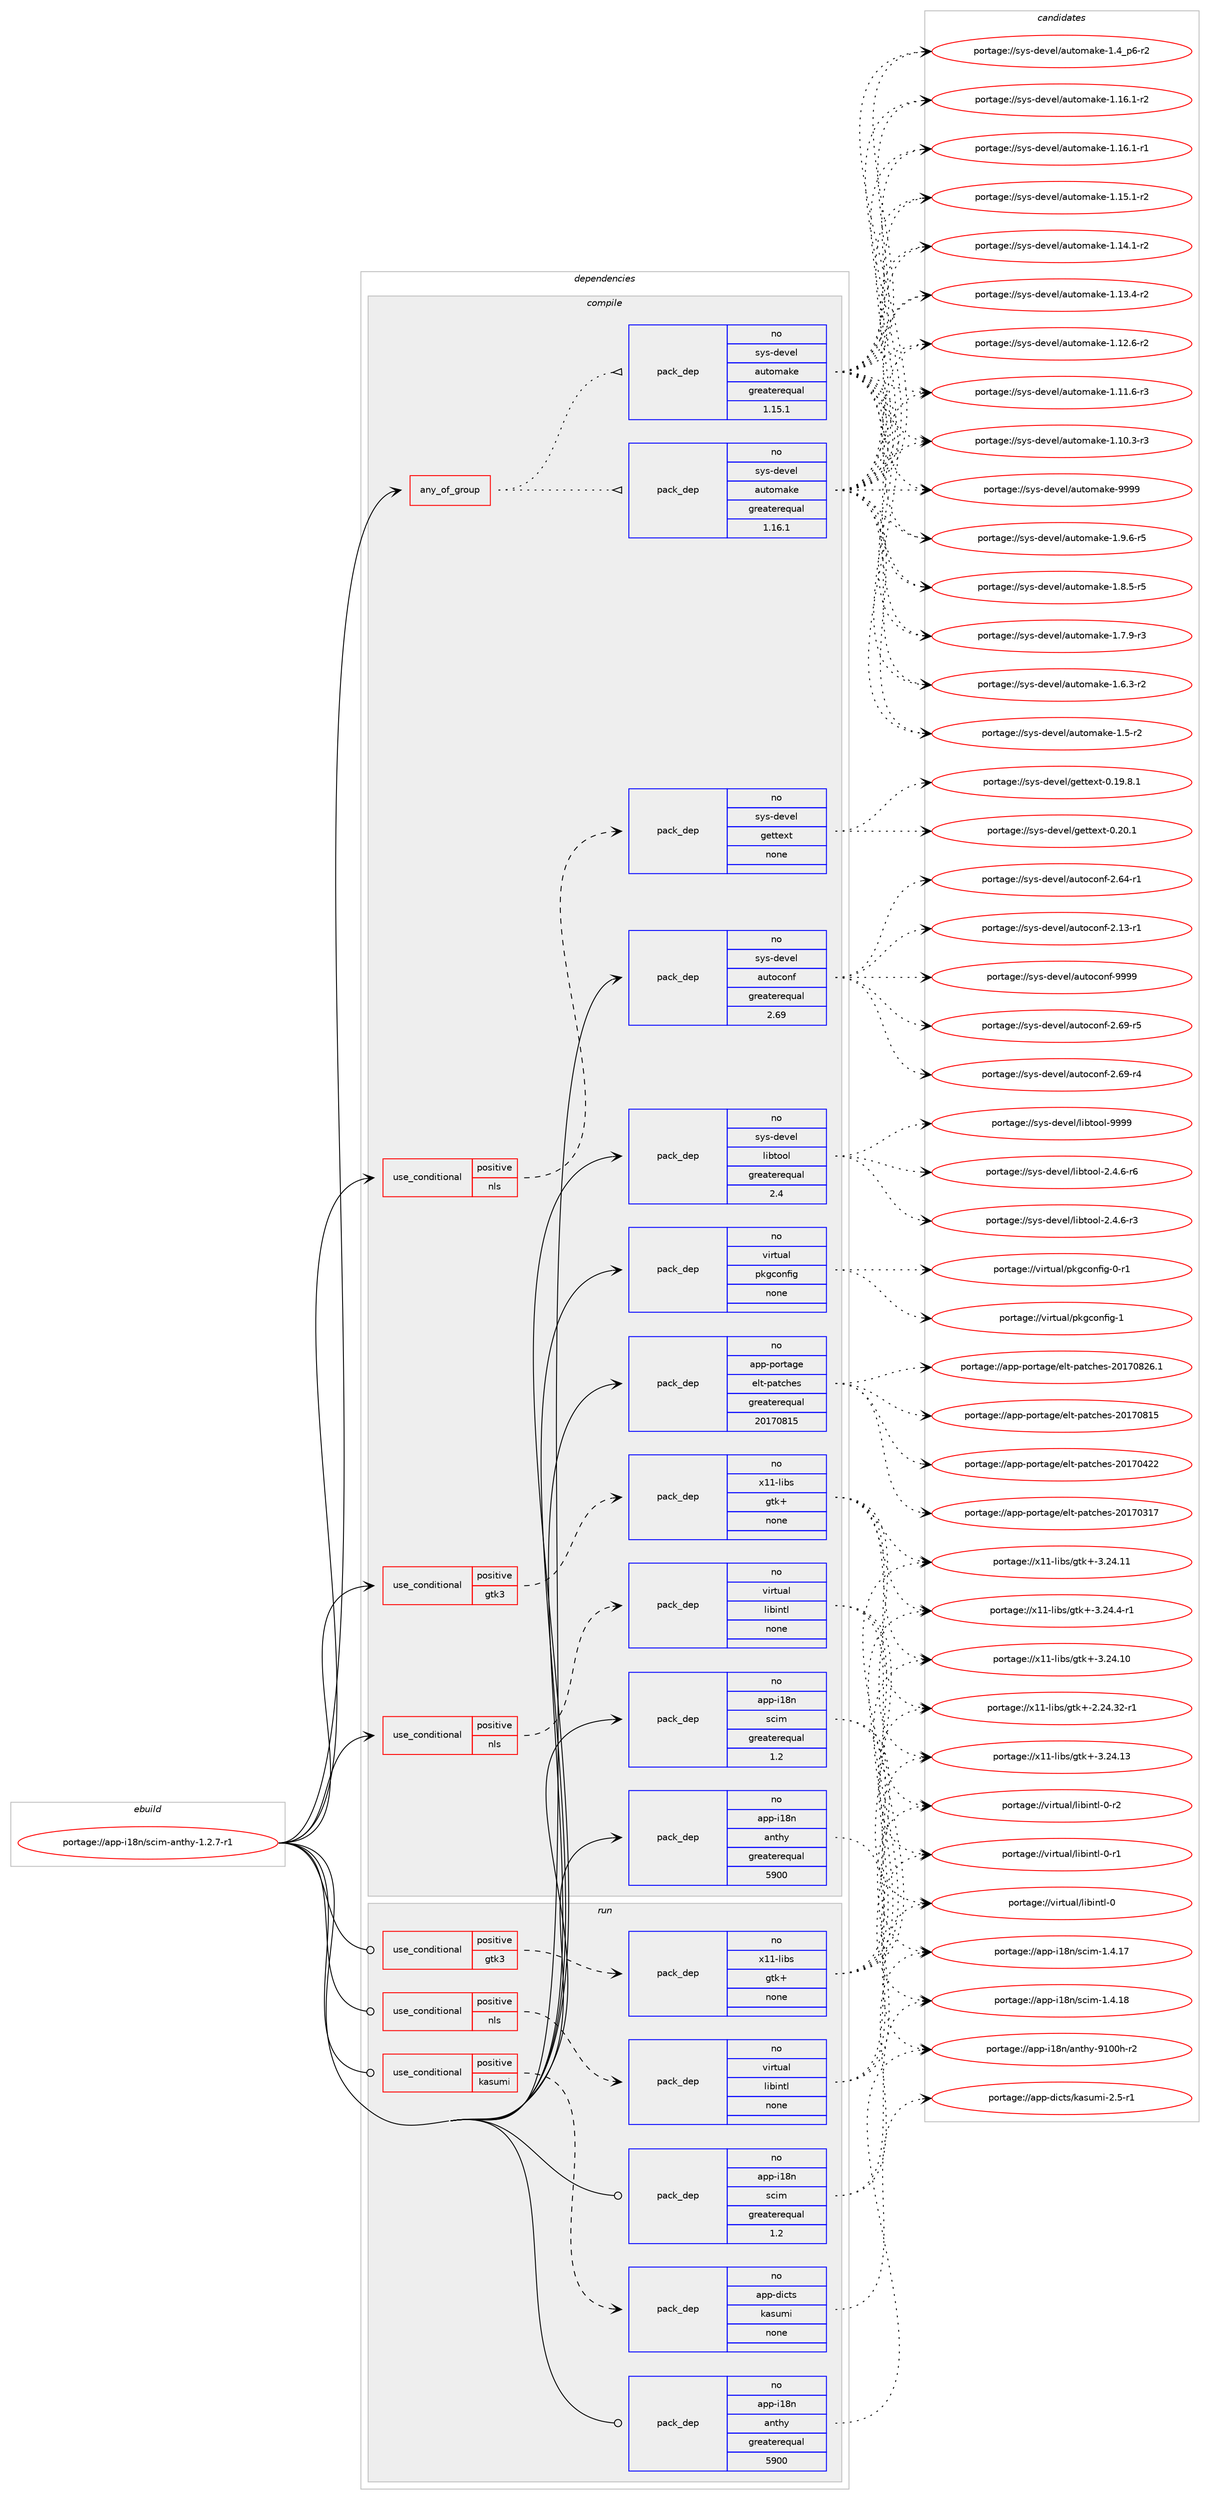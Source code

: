 digraph prolog {

# *************
# Graph options
# *************

newrank=true;
concentrate=true;
compound=true;
graph [rankdir=LR,fontname=Helvetica,fontsize=10,ranksep=1.5];#, ranksep=2.5, nodesep=0.2];
edge  [arrowhead=vee];
node  [fontname=Helvetica,fontsize=10];

# **********
# The ebuild
# **********

subgraph cluster_leftcol {
color=gray;
rank=same;
label=<<i>ebuild</i>>;
id [label="portage://app-i18n/scim-anthy-1.2.7-r1", color=red, width=4, href="../app-i18n/scim-anthy-1.2.7-r1.svg"];
}

# ****************
# The dependencies
# ****************

subgraph cluster_midcol {
color=gray;
label=<<i>dependencies</i>>;
subgraph cluster_compile {
fillcolor="#eeeeee";
style=filled;
label=<<i>compile</i>>;
subgraph any7993 {
dependency617161 [label=<<TABLE BORDER="0" CELLBORDER="1" CELLSPACING="0" CELLPADDING="4"><TR><TD CELLPADDING="10">any_of_group</TD></TR></TABLE>>, shape=none, color=red];subgraph pack464256 {
dependency617162 [label=<<TABLE BORDER="0" CELLBORDER="1" CELLSPACING="0" CELLPADDING="4" WIDTH="220"><TR><TD ROWSPAN="6" CELLPADDING="30">pack_dep</TD></TR><TR><TD WIDTH="110">no</TD></TR><TR><TD>sys-devel</TD></TR><TR><TD>automake</TD></TR><TR><TD>greaterequal</TD></TR><TR><TD>1.16.1</TD></TR></TABLE>>, shape=none, color=blue];
}
dependency617161:e -> dependency617162:w [weight=20,style="dotted",arrowhead="oinv"];
subgraph pack464257 {
dependency617163 [label=<<TABLE BORDER="0" CELLBORDER="1" CELLSPACING="0" CELLPADDING="4" WIDTH="220"><TR><TD ROWSPAN="6" CELLPADDING="30">pack_dep</TD></TR><TR><TD WIDTH="110">no</TD></TR><TR><TD>sys-devel</TD></TR><TR><TD>automake</TD></TR><TR><TD>greaterequal</TD></TR><TR><TD>1.15.1</TD></TR></TABLE>>, shape=none, color=blue];
}
dependency617161:e -> dependency617163:w [weight=20,style="dotted",arrowhead="oinv"];
}
id:e -> dependency617161:w [weight=20,style="solid",arrowhead="vee"];
subgraph cond144628 {
dependency617164 [label=<<TABLE BORDER="0" CELLBORDER="1" CELLSPACING="0" CELLPADDING="4"><TR><TD ROWSPAN="3" CELLPADDING="10">use_conditional</TD></TR><TR><TD>positive</TD></TR><TR><TD>gtk3</TD></TR></TABLE>>, shape=none, color=red];
subgraph pack464258 {
dependency617165 [label=<<TABLE BORDER="0" CELLBORDER="1" CELLSPACING="0" CELLPADDING="4" WIDTH="220"><TR><TD ROWSPAN="6" CELLPADDING="30">pack_dep</TD></TR><TR><TD WIDTH="110">no</TD></TR><TR><TD>x11-libs</TD></TR><TR><TD>gtk+</TD></TR><TR><TD>none</TD></TR><TR><TD></TD></TR></TABLE>>, shape=none, color=blue];
}
dependency617164:e -> dependency617165:w [weight=20,style="dashed",arrowhead="vee"];
}
id:e -> dependency617164:w [weight=20,style="solid",arrowhead="vee"];
subgraph cond144629 {
dependency617166 [label=<<TABLE BORDER="0" CELLBORDER="1" CELLSPACING="0" CELLPADDING="4"><TR><TD ROWSPAN="3" CELLPADDING="10">use_conditional</TD></TR><TR><TD>positive</TD></TR><TR><TD>nls</TD></TR></TABLE>>, shape=none, color=red];
subgraph pack464259 {
dependency617167 [label=<<TABLE BORDER="0" CELLBORDER="1" CELLSPACING="0" CELLPADDING="4" WIDTH="220"><TR><TD ROWSPAN="6" CELLPADDING="30">pack_dep</TD></TR><TR><TD WIDTH="110">no</TD></TR><TR><TD>sys-devel</TD></TR><TR><TD>gettext</TD></TR><TR><TD>none</TD></TR><TR><TD></TD></TR></TABLE>>, shape=none, color=blue];
}
dependency617166:e -> dependency617167:w [weight=20,style="dashed",arrowhead="vee"];
}
id:e -> dependency617166:w [weight=20,style="solid",arrowhead="vee"];
subgraph cond144630 {
dependency617168 [label=<<TABLE BORDER="0" CELLBORDER="1" CELLSPACING="0" CELLPADDING="4"><TR><TD ROWSPAN="3" CELLPADDING="10">use_conditional</TD></TR><TR><TD>positive</TD></TR><TR><TD>nls</TD></TR></TABLE>>, shape=none, color=red];
subgraph pack464260 {
dependency617169 [label=<<TABLE BORDER="0" CELLBORDER="1" CELLSPACING="0" CELLPADDING="4" WIDTH="220"><TR><TD ROWSPAN="6" CELLPADDING="30">pack_dep</TD></TR><TR><TD WIDTH="110">no</TD></TR><TR><TD>virtual</TD></TR><TR><TD>libintl</TD></TR><TR><TD>none</TD></TR><TR><TD></TD></TR></TABLE>>, shape=none, color=blue];
}
dependency617168:e -> dependency617169:w [weight=20,style="dashed",arrowhead="vee"];
}
id:e -> dependency617168:w [weight=20,style="solid",arrowhead="vee"];
subgraph pack464261 {
dependency617170 [label=<<TABLE BORDER="0" CELLBORDER="1" CELLSPACING="0" CELLPADDING="4" WIDTH="220"><TR><TD ROWSPAN="6" CELLPADDING="30">pack_dep</TD></TR><TR><TD WIDTH="110">no</TD></TR><TR><TD>app-i18n</TD></TR><TR><TD>anthy</TD></TR><TR><TD>greaterequal</TD></TR><TR><TD>5900</TD></TR></TABLE>>, shape=none, color=blue];
}
id:e -> dependency617170:w [weight=20,style="solid",arrowhead="vee"];
subgraph pack464262 {
dependency617171 [label=<<TABLE BORDER="0" CELLBORDER="1" CELLSPACING="0" CELLPADDING="4" WIDTH="220"><TR><TD ROWSPAN="6" CELLPADDING="30">pack_dep</TD></TR><TR><TD WIDTH="110">no</TD></TR><TR><TD>app-i18n</TD></TR><TR><TD>scim</TD></TR><TR><TD>greaterequal</TD></TR><TR><TD>1.2</TD></TR></TABLE>>, shape=none, color=blue];
}
id:e -> dependency617171:w [weight=20,style="solid",arrowhead="vee"];
subgraph pack464263 {
dependency617172 [label=<<TABLE BORDER="0" CELLBORDER="1" CELLSPACING="0" CELLPADDING="4" WIDTH="220"><TR><TD ROWSPAN="6" CELLPADDING="30">pack_dep</TD></TR><TR><TD WIDTH="110">no</TD></TR><TR><TD>app-portage</TD></TR><TR><TD>elt-patches</TD></TR><TR><TD>greaterequal</TD></TR><TR><TD>20170815</TD></TR></TABLE>>, shape=none, color=blue];
}
id:e -> dependency617172:w [weight=20,style="solid",arrowhead="vee"];
subgraph pack464264 {
dependency617173 [label=<<TABLE BORDER="0" CELLBORDER="1" CELLSPACING="0" CELLPADDING="4" WIDTH="220"><TR><TD ROWSPAN="6" CELLPADDING="30">pack_dep</TD></TR><TR><TD WIDTH="110">no</TD></TR><TR><TD>sys-devel</TD></TR><TR><TD>autoconf</TD></TR><TR><TD>greaterequal</TD></TR><TR><TD>2.69</TD></TR></TABLE>>, shape=none, color=blue];
}
id:e -> dependency617173:w [weight=20,style="solid",arrowhead="vee"];
subgraph pack464265 {
dependency617174 [label=<<TABLE BORDER="0" CELLBORDER="1" CELLSPACING="0" CELLPADDING="4" WIDTH="220"><TR><TD ROWSPAN="6" CELLPADDING="30">pack_dep</TD></TR><TR><TD WIDTH="110">no</TD></TR><TR><TD>sys-devel</TD></TR><TR><TD>libtool</TD></TR><TR><TD>greaterequal</TD></TR><TR><TD>2.4</TD></TR></TABLE>>, shape=none, color=blue];
}
id:e -> dependency617174:w [weight=20,style="solid",arrowhead="vee"];
subgraph pack464266 {
dependency617175 [label=<<TABLE BORDER="0" CELLBORDER="1" CELLSPACING="0" CELLPADDING="4" WIDTH="220"><TR><TD ROWSPAN="6" CELLPADDING="30">pack_dep</TD></TR><TR><TD WIDTH="110">no</TD></TR><TR><TD>virtual</TD></TR><TR><TD>pkgconfig</TD></TR><TR><TD>none</TD></TR><TR><TD></TD></TR></TABLE>>, shape=none, color=blue];
}
id:e -> dependency617175:w [weight=20,style="solid",arrowhead="vee"];
}
subgraph cluster_compileandrun {
fillcolor="#eeeeee";
style=filled;
label=<<i>compile and run</i>>;
}
subgraph cluster_run {
fillcolor="#eeeeee";
style=filled;
label=<<i>run</i>>;
subgraph cond144631 {
dependency617176 [label=<<TABLE BORDER="0" CELLBORDER="1" CELLSPACING="0" CELLPADDING="4"><TR><TD ROWSPAN="3" CELLPADDING="10">use_conditional</TD></TR><TR><TD>positive</TD></TR><TR><TD>gtk3</TD></TR></TABLE>>, shape=none, color=red];
subgraph pack464267 {
dependency617177 [label=<<TABLE BORDER="0" CELLBORDER="1" CELLSPACING="0" CELLPADDING="4" WIDTH="220"><TR><TD ROWSPAN="6" CELLPADDING="30">pack_dep</TD></TR><TR><TD WIDTH="110">no</TD></TR><TR><TD>x11-libs</TD></TR><TR><TD>gtk+</TD></TR><TR><TD>none</TD></TR><TR><TD></TD></TR></TABLE>>, shape=none, color=blue];
}
dependency617176:e -> dependency617177:w [weight=20,style="dashed",arrowhead="vee"];
}
id:e -> dependency617176:w [weight=20,style="solid",arrowhead="odot"];
subgraph cond144632 {
dependency617178 [label=<<TABLE BORDER="0" CELLBORDER="1" CELLSPACING="0" CELLPADDING="4"><TR><TD ROWSPAN="3" CELLPADDING="10">use_conditional</TD></TR><TR><TD>positive</TD></TR><TR><TD>kasumi</TD></TR></TABLE>>, shape=none, color=red];
subgraph pack464268 {
dependency617179 [label=<<TABLE BORDER="0" CELLBORDER="1" CELLSPACING="0" CELLPADDING="4" WIDTH="220"><TR><TD ROWSPAN="6" CELLPADDING="30">pack_dep</TD></TR><TR><TD WIDTH="110">no</TD></TR><TR><TD>app-dicts</TD></TR><TR><TD>kasumi</TD></TR><TR><TD>none</TD></TR><TR><TD></TD></TR></TABLE>>, shape=none, color=blue];
}
dependency617178:e -> dependency617179:w [weight=20,style="dashed",arrowhead="vee"];
}
id:e -> dependency617178:w [weight=20,style="solid",arrowhead="odot"];
subgraph cond144633 {
dependency617180 [label=<<TABLE BORDER="0" CELLBORDER="1" CELLSPACING="0" CELLPADDING="4"><TR><TD ROWSPAN="3" CELLPADDING="10">use_conditional</TD></TR><TR><TD>positive</TD></TR><TR><TD>nls</TD></TR></TABLE>>, shape=none, color=red];
subgraph pack464269 {
dependency617181 [label=<<TABLE BORDER="0" CELLBORDER="1" CELLSPACING="0" CELLPADDING="4" WIDTH="220"><TR><TD ROWSPAN="6" CELLPADDING="30">pack_dep</TD></TR><TR><TD WIDTH="110">no</TD></TR><TR><TD>virtual</TD></TR><TR><TD>libintl</TD></TR><TR><TD>none</TD></TR><TR><TD></TD></TR></TABLE>>, shape=none, color=blue];
}
dependency617180:e -> dependency617181:w [weight=20,style="dashed",arrowhead="vee"];
}
id:e -> dependency617180:w [weight=20,style="solid",arrowhead="odot"];
subgraph pack464270 {
dependency617182 [label=<<TABLE BORDER="0" CELLBORDER="1" CELLSPACING="0" CELLPADDING="4" WIDTH="220"><TR><TD ROWSPAN="6" CELLPADDING="30">pack_dep</TD></TR><TR><TD WIDTH="110">no</TD></TR><TR><TD>app-i18n</TD></TR><TR><TD>anthy</TD></TR><TR><TD>greaterequal</TD></TR><TR><TD>5900</TD></TR></TABLE>>, shape=none, color=blue];
}
id:e -> dependency617182:w [weight=20,style="solid",arrowhead="odot"];
subgraph pack464271 {
dependency617183 [label=<<TABLE BORDER="0" CELLBORDER="1" CELLSPACING="0" CELLPADDING="4" WIDTH="220"><TR><TD ROWSPAN="6" CELLPADDING="30">pack_dep</TD></TR><TR><TD WIDTH="110">no</TD></TR><TR><TD>app-i18n</TD></TR><TR><TD>scim</TD></TR><TR><TD>greaterequal</TD></TR><TR><TD>1.2</TD></TR></TABLE>>, shape=none, color=blue];
}
id:e -> dependency617183:w [weight=20,style="solid",arrowhead="odot"];
}
}

# **************
# The candidates
# **************

subgraph cluster_choices {
rank=same;
color=gray;
label=<<i>candidates</i>>;

subgraph choice464256 {
color=black;
nodesep=1;
choice115121115451001011181011084797117116111109971071014557575757 [label="portage://sys-devel/automake-9999", color=red, width=4,href="../sys-devel/automake-9999.svg"];
choice115121115451001011181011084797117116111109971071014549465746544511453 [label="portage://sys-devel/automake-1.9.6-r5", color=red, width=4,href="../sys-devel/automake-1.9.6-r5.svg"];
choice115121115451001011181011084797117116111109971071014549465646534511453 [label="portage://sys-devel/automake-1.8.5-r5", color=red, width=4,href="../sys-devel/automake-1.8.5-r5.svg"];
choice115121115451001011181011084797117116111109971071014549465546574511451 [label="portage://sys-devel/automake-1.7.9-r3", color=red, width=4,href="../sys-devel/automake-1.7.9-r3.svg"];
choice115121115451001011181011084797117116111109971071014549465446514511450 [label="portage://sys-devel/automake-1.6.3-r2", color=red, width=4,href="../sys-devel/automake-1.6.3-r2.svg"];
choice11512111545100101118101108479711711611110997107101454946534511450 [label="portage://sys-devel/automake-1.5-r2", color=red, width=4,href="../sys-devel/automake-1.5-r2.svg"];
choice115121115451001011181011084797117116111109971071014549465295112544511450 [label="portage://sys-devel/automake-1.4_p6-r2", color=red, width=4,href="../sys-devel/automake-1.4_p6-r2.svg"];
choice11512111545100101118101108479711711611110997107101454946495446494511450 [label="portage://sys-devel/automake-1.16.1-r2", color=red, width=4,href="../sys-devel/automake-1.16.1-r2.svg"];
choice11512111545100101118101108479711711611110997107101454946495446494511449 [label="portage://sys-devel/automake-1.16.1-r1", color=red, width=4,href="../sys-devel/automake-1.16.1-r1.svg"];
choice11512111545100101118101108479711711611110997107101454946495346494511450 [label="portage://sys-devel/automake-1.15.1-r2", color=red, width=4,href="../sys-devel/automake-1.15.1-r2.svg"];
choice11512111545100101118101108479711711611110997107101454946495246494511450 [label="portage://sys-devel/automake-1.14.1-r2", color=red, width=4,href="../sys-devel/automake-1.14.1-r2.svg"];
choice11512111545100101118101108479711711611110997107101454946495146524511450 [label="portage://sys-devel/automake-1.13.4-r2", color=red, width=4,href="../sys-devel/automake-1.13.4-r2.svg"];
choice11512111545100101118101108479711711611110997107101454946495046544511450 [label="portage://sys-devel/automake-1.12.6-r2", color=red, width=4,href="../sys-devel/automake-1.12.6-r2.svg"];
choice11512111545100101118101108479711711611110997107101454946494946544511451 [label="portage://sys-devel/automake-1.11.6-r3", color=red, width=4,href="../sys-devel/automake-1.11.6-r3.svg"];
choice11512111545100101118101108479711711611110997107101454946494846514511451 [label="portage://sys-devel/automake-1.10.3-r3", color=red, width=4,href="../sys-devel/automake-1.10.3-r3.svg"];
dependency617162:e -> choice115121115451001011181011084797117116111109971071014557575757:w [style=dotted,weight="100"];
dependency617162:e -> choice115121115451001011181011084797117116111109971071014549465746544511453:w [style=dotted,weight="100"];
dependency617162:e -> choice115121115451001011181011084797117116111109971071014549465646534511453:w [style=dotted,weight="100"];
dependency617162:e -> choice115121115451001011181011084797117116111109971071014549465546574511451:w [style=dotted,weight="100"];
dependency617162:e -> choice115121115451001011181011084797117116111109971071014549465446514511450:w [style=dotted,weight="100"];
dependency617162:e -> choice11512111545100101118101108479711711611110997107101454946534511450:w [style=dotted,weight="100"];
dependency617162:e -> choice115121115451001011181011084797117116111109971071014549465295112544511450:w [style=dotted,weight="100"];
dependency617162:e -> choice11512111545100101118101108479711711611110997107101454946495446494511450:w [style=dotted,weight="100"];
dependency617162:e -> choice11512111545100101118101108479711711611110997107101454946495446494511449:w [style=dotted,weight="100"];
dependency617162:e -> choice11512111545100101118101108479711711611110997107101454946495346494511450:w [style=dotted,weight="100"];
dependency617162:e -> choice11512111545100101118101108479711711611110997107101454946495246494511450:w [style=dotted,weight="100"];
dependency617162:e -> choice11512111545100101118101108479711711611110997107101454946495146524511450:w [style=dotted,weight="100"];
dependency617162:e -> choice11512111545100101118101108479711711611110997107101454946495046544511450:w [style=dotted,weight="100"];
dependency617162:e -> choice11512111545100101118101108479711711611110997107101454946494946544511451:w [style=dotted,weight="100"];
dependency617162:e -> choice11512111545100101118101108479711711611110997107101454946494846514511451:w [style=dotted,weight="100"];
}
subgraph choice464257 {
color=black;
nodesep=1;
choice115121115451001011181011084797117116111109971071014557575757 [label="portage://sys-devel/automake-9999", color=red, width=4,href="../sys-devel/automake-9999.svg"];
choice115121115451001011181011084797117116111109971071014549465746544511453 [label="portage://sys-devel/automake-1.9.6-r5", color=red, width=4,href="../sys-devel/automake-1.9.6-r5.svg"];
choice115121115451001011181011084797117116111109971071014549465646534511453 [label="portage://sys-devel/automake-1.8.5-r5", color=red, width=4,href="../sys-devel/automake-1.8.5-r5.svg"];
choice115121115451001011181011084797117116111109971071014549465546574511451 [label="portage://sys-devel/automake-1.7.9-r3", color=red, width=4,href="../sys-devel/automake-1.7.9-r3.svg"];
choice115121115451001011181011084797117116111109971071014549465446514511450 [label="portage://sys-devel/automake-1.6.3-r2", color=red, width=4,href="../sys-devel/automake-1.6.3-r2.svg"];
choice11512111545100101118101108479711711611110997107101454946534511450 [label="portage://sys-devel/automake-1.5-r2", color=red, width=4,href="../sys-devel/automake-1.5-r2.svg"];
choice115121115451001011181011084797117116111109971071014549465295112544511450 [label="portage://sys-devel/automake-1.4_p6-r2", color=red, width=4,href="../sys-devel/automake-1.4_p6-r2.svg"];
choice11512111545100101118101108479711711611110997107101454946495446494511450 [label="portage://sys-devel/automake-1.16.1-r2", color=red, width=4,href="../sys-devel/automake-1.16.1-r2.svg"];
choice11512111545100101118101108479711711611110997107101454946495446494511449 [label="portage://sys-devel/automake-1.16.1-r1", color=red, width=4,href="../sys-devel/automake-1.16.1-r1.svg"];
choice11512111545100101118101108479711711611110997107101454946495346494511450 [label="portage://sys-devel/automake-1.15.1-r2", color=red, width=4,href="../sys-devel/automake-1.15.1-r2.svg"];
choice11512111545100101118101108479711711611110997107101454946495246494511450 [label="portage://sys-devel/automake-1.14.1-r2", color=red, width=4,href="../sys-devel/automake-1.14.1-r2.svg"];
choice11512111545100101118101108479711711611110997107101454946495146524511450 [label="portage://sys-devel/automake-1.13.4-r2", color=red, width=4,href="../sys-devel/automake-1.13.4-r2.svg"];
choice11512111545100101118101108479711711611110997107101454946495046544511450 [label="portage://sys-devel/automake-1.12.6-r2", color=red, width=4,href="../sys-devel/automake-1.12.6-r2.svg"];
choice11512111545100101118101108479711711611110997107101454946494946544511451 [label="portage://sys-devel/automake-1.11.6-r3", color=red, width=4,href="../sys-devel/automake-1.11.6-r3.svg"];
choice11512111545100101118101108479711711611110997107101454946494846514511451 [label="portage://sys-devel/automake-1.10.3-r3", color=red, width=4,href="../sys-devel/automake-1.10.3-r3.svg"];
dependency617163:e -> choice115121115451001011181011084797117116111109971071014557575757:w [style=dotted,weight="100"];
dependency617163:e -> choice115121115451001011181011084797117116111109971071014549465746544511453:w [style=dotted,weight="100"];
dependency617163:e -> choice115121115451001011181011084797117116111109971071014549465646534511453:w [style=dotted,weight="100"];
dependency617163:e -> choice115121115451001011181011084797117116111109971071014549465546574511451:w [style=dotted,weight="100"];
dependency617163:e -> choice115121115451001011181011084797117116111109971071014549465446514511450:w [style=dotted,weight="100"];
dependency617163:e -> choice11512111545100101118101108479711711611110997107101454946534511450:w [style=dotted,weight="100"];
dependency617163:e -> choice115121115451001011181011084797117116111109971071014549465295112544511450:w [style=dotted,weight="100"];
dependency617163:e -> choice11512111545100101118101108479711711611110997107101454946495446494511450:w [style=dotted,weight="100"];
dependency617163:e -> choice11512111545100101118101108479711711611110997107101454946495446494511449:w [style=dotted,weight="100"];
dependency617163:e -> choice11512111545100101118101108479711711611110997107101454946495346494511450:w [style=dotted,weight="100"];
dependency617163:e -> choice11512111545100101118101108479711711611110997107101454946495246494511450:w [style=dotted,weight="100"];
dependency617163:e -> choice11512111545100101118101108479711711611110997107101454946495146524511450:w [style=dotted,weight="100"];
dependency617163:e -> choice11512111545100101118101108479711711611110997107101454946495046544511450:w [style=dotted,weight="100"];
dependency617163:e -> choice11512111545100101118101108479711711611110997107101454946494946544511451:w [style=dotted,weight="100"];
dependency617163:e -> choice11512111545100101118101108479711711611110997107101454946494846514511451:w [style=dotted,weight="100"];
}
subgraph choice464258 {
color=black;
nodesep=1;
choice120494945108105981154710311610743455146505246524511449 [label="portage://x11-libs/gtk+-3.24.4-r1", color=red, width=4,href="../x11-libs/gtk+-3.24.4-r1.svg"];
choice1204949451081059811547103116107434551465052464951 [label="portage://x11-libs/gtk+-3.24.13", color=red, width=4,href="../x11-libs/gtk+-3.24.13.svg"];
choice1204949451081059811547103116107434551465052464949 [label="portage://x11-libs/gtk+-3.24.11", color=red, width=4,href="../x11-libs/gtk+-3.24.11.svg"];
choice1204949451081059811547103116107434551465052464948 [label="portage://x11-libs/gtk+-3.24.10", color=red, width=4,href="../x11-libs/gtk+-3.24.10.svg"];
choice12049494510810598115471031161074345504650524651504511449 [label="portage://x11-libs/gtk+-2.24.32-r1", color=red, width=4,href="../x11-libs/gtk+-2.24.32-r1.svg"];
dependency617165:e -> choice120494945108105981154710311610743455146505246524511449:w [style=dotted,weight="100"];
dependency617165:e -> choice1204949451081059811547103116107434551465052464951:w [style=dotted,weight="100"];
dependency617165:e -> choice1204949451081059811547103116107434551465052464949:w [style=dotted,weight="100"];
dependency617165:e -> choice1204949451081059811547103116107434551465052464948:w [style=dotted,weight="100"];
dependency617165:e -> choice12049494510810598115471031161074345504650524651504511449:w [style=dotted,weight="100"];
}
subgraph choice464259 {
color=black;
nodesep=1;
choice115121115451001011181011084710310111611610112011645484650484649 [label="portage://sys-devel/gettext-0.20.1", color=red, width=4,href="../sys-devel/gettext-0.20.1.svg"];
choice1151211154510010111810110847103101116116101120116454846495746564649 [label="portage://sys-devel/gettext-0.19.8.1", color=red, width=4,href="../sys-devel/gettext-0.19.8.1.svg"];
dependency617167:e -> choice115121115451001011181011084710310111611610112011645484650484649:w [style=dotted,weight="100"];
dependency617167:e -> choice1151211154510010111810110847103101116116101120116454846495746564649:w [style=dotted,weight="100"];
}
subgraph choice464260 {
color=black;
nodesep=1;
choice11810511411611797108471081059810511011610845484511450 [label="portage://virtual/libintl-0-r2", color=red, width=4,href="../virtual/libintl-0-r2.svg"];
choice11810511411611797108471081059810511011610845484511449 [label="portage://virtual/libintl-0-r1", color=red, width=4,href="../virtual/libintl-0-r1.svg"];
choice1181051141161179710847108105981051101161084548 [label="portage://virtual/libintl-0", color=red, width=4,href="../virtual/libintl-0.svg"];
dependency617169:e -> choice11810511411611797108471081059810511011610845484511450:w [style=dotted,weight="100"];
dependency617169:e -> choice11810511411611797108471081059810511011610845484511449:w [style=dotted,weight="100"];
dependency617169:e -> choice1181051141161179710847108105981051101161084548:w [style=dotted,weight="100"];
}
subgraph choice464261 {
color=black;
nodesep=1;
choice97112112451054956110479711011610412145574948481044511450 [label="portage://app-i18n/anthy-9100h-r2", color=red, width=4,href="../app-i18n/anthy-9100h-r2.svg"];
dependency617170:e -> choice97112112451054956110479711011610412145574948481044511450:w [style=dotted,weight="100"];
}
subgraph choice464262 {
color=black;
nodesep=1;
choice97112112451054956110471159910510945494652464956 [label="portage://app-i18n/scim-1.4.18", color=red, width=4,href="../app-i18n/scim-1.4.18.svg"];
choice97112112451054956110471159910510945494652464955 [label="portage://app-i18n/scim-1.4.17", color=red, width=4,href="../app-i18n/scim-1.4.17.svg"];
dependency617171:e -> choice97112112451054956110471159910510945494652464956:w [style=dotted,weight="100"];
dependency617171:e -> choice97112112451054956110471159910510945494652464955:w [style=dotted,weight="100"];
}
subgraph choice464263 {
color=black;
nodesep=1;
choice971121124511211111411697103101471011081164511297116991041011154550484955485650544649 [label="portage://app-portage/elt-patches-20170826.1", color=red, width=4,href="../app-portage/elt-patches-20170826.1.svg"];
choice97112112451121111141169710310147101108116451129711699104101115455048495548564953 [label="portage://app-portage/elt-patches-20170815", color=red, width=4,href="../app-portage/elt-patches-20170815.svg"];
choice97112112451121111141169710310147101108116451129711699104101115455048495548525050 [label="portage://app-portage/elt-patches-20170422", color=red, width=4,href="../app-portage/elt-patches-20170422.svg"];
choice97112112451121111141169710310147101108116451129711699104101115455048495548514955 [label="portage://app-portage/elt-patches-20170317", color=red, width=4,href="../app-portage/elt-patches-20170317.svg"];
dependency617172:e -> choice971121124511211111411697103101471011081164511297116991041011154550484955485650544649:w [style=dotted,weight="100"];
dependency617172:e -> choice97112112451121111141169710310147101108116451129711699104101115455048495548564953:w [style=dotted,weight="100"];
dependency617172:e -> choice97112112451121111141169710310147101108116451129711699104101115455048495548525050:w [style=dotted,weight="100"];
dependency617172:e -> choice97112112451121111141169710310147101108116451129711699104101115455048495548514955:w [style=dotted,weight="100"];
}
subgraph choice464264 {
color=black;
nodesep=1;
choice115121115451001011181011084797117116111991111101024557575757 [label="portage://sys-devel/autoconf-9999", color=red, width=4,href="../sys-devel/autoconf-9999.svg"];
choice1151211154510010111810110847971171161119911111010245504654574511453 [label="portage://sys-devel/autoconf-2.69-r5", color=red, width=4,href="../sys-devel/autoconf-2.69-r5.svg"];
choice1151211154510010111810110847971171161119911111010245504654574511452 [label="portage://sys-devel/autoconf-2.69-r4", color=red, width=4,href="../sys-devel/autoconf-2.69-r4.svg"];
choice1151211154510010111810110847971171161119911111010245504654524511449 [label="portage://sys-devel/autoconf-2.64-r1", color=red, width=4,href="../sys-devel/autoconf-2.64-r1.svg"];
choice1151211154510010111810110847971171161119911111010245504649514511449 [label="portage://sys-devel/autoconf-2.13-r1", color=red, width=4,href="../sys-devel/autoconf-2.13-r1.svg"];
dependency617173:e -> choice115121115451001011181011084797117116111991111101024557575757:w [style=dotted,weight="100"];
dependency617173:e -> choice1151211154510010111810110847971171161119911111010245504654574511453:w [style=dotted,weight="100"];
dependency617173:e -> choice1151211154510010111810110847971171161119911111010245504654574511452:w [style=dotted,weight="100"];
dependency617173:e -> choice1151211154510010111810110847971171161119911111010245504654524511449:w [style=dotted,weight="100"];
dependency617173:e -> choice1151211154510010111810110847971171161119911111010245504649514511449:w [style=dotted,weight="100"];
}
subgraph choice464265 {
color=black;
nodesep=1;
choice1151211154510010111810110847108105981161111111084557575757 [label="portage://sys-devel/libtool-9999", color=red, width=4,href="../sys-devel/libtool-9999.svg"];
choice1151211154510010111810110847108105981161111111084550465246544511454 [label="portage://sys-devel/libtool-2.4.6-r6", color=red, width=4,href="../sys-devel/libtool-2.4.6-r6.svg"];
choice1151211154510010111810110847108105981161111111084550465246544511451 [label="portage://sys-devel/libtool-2.4.6-r3", color=red, width=4,href="../sys-devel/libtool-2.4.6-r3.svg"];
dependency617174:e -> choice1151211154510010111810110847108105981161111111084557575757:w [style=dotted,weight="100"];
dependency617174:e -> choice1151211154510010111810110847108105981161111111084550465246544511454:w [style=dotted,weight="100"];
dependency617174:e -> choice1151211154510010111810110847108105981161111111084550465246544511451:w [style=dotted,weight="100"];
}
subgraph choice464266 {
color=black;
nodesep=1;
choice1181051141161179710847112107103991111101021051034549 [label="portage://virtual/pkgconfig-1", color=red, width=4,href="../virtual/pkgconfig-1.svg"];
choice11810511411611797108471121071039911111010210510345484511449 [label="portage://virtual/pkgconfig-0-r1", color=red, width=4,href="../virtual/pkgconfig-0-r1.svg"];
dependency617175:e -> choice1181051141161179710847112107103991111101021051034549:w [style=dotted,weight="100"];
dependency617175:e -> choice11810511411611797108471121071039911111010210510345484511449:w [style=dotted,weight="100"];
}
subgraph choice464267 {
color=black;
nodesep=1;
choice120494945108105981154710311610743455146505246524511449 [label="portage://x11-libs/gtk+-3.24.4-r1", color=red, width=4,href="../x11-libs/gtk+-3.24.4-r1.svg"];
choice1204949451081059811547103116107434551465052464951 [label="portage://x11-libs/gtk+-3.24.13", color=red, width=4,href="../x11-libs/gtk+-3.24.13.svg"];
choice1204949451081059811547103116107434551465052464949 [label="portage://x11-libs/gtk+-3.24.11", color=red, width=4,href="../x11-libs/gtk+-3.24.11.svg"];
choice1204949451081059811547103116107434551465052464948 [label="portage://x11-libs/gtk+-3.24.10", color=red, width=4,href="../x11-libs/gtk+-3.24.10.svg"];
choice12049494510810598115471031161074345504650524651504511449 [label="portage://x11-libs/gtk+-2.24.32-r1", color=red, width=4,href="../x11-libs/gtk+-2.24.32-r1.svg"];
dependency617177:e -> choice120494945108105981154710311610743455146505246524511449:w [style=dotted,weight="100"];
dependency617177:e -> choice1204949451081059811547103116107434551465052464951:w [style=dotted,weight="100"];
dependency617177:e -> choice1204949451081059811547103116107434551465052464949:w [style=dotted,weight="100"];
dependency617177:e -> choice1204949451081059811547103116107434551465052464948:w [style=dotted,weight="100"];
dependency617177:e -> choice12049494510810598115471031161074345504650524651504511449:w [style=dotted,weight="100"];
}
subgraph choice464268 {
color=black;
nodesep=1;
choice9711211245100105991161154710797115117109105455046534511449 [label="portage://app-dicts/kasumi-2.5-r1", color=red, width=4,href="../app-dicts/kasumi-2.5-r1.svg"];
dependency617179:e -> choice9711211245100105991161154710797115117109105455046534511449:w [style=dotted,weight="100"];
}
subgraph choice464269 {
color=black;
nodesep=1;
choice11810511411611797108471081059810511011610845484511450 [label="portage://virtual/libintl-0-r2", color=red, width=4,href="../virtual/libintl-0-r2.svg"];
choice11810511411611797108471081059810511011610845484511449 [label="portage://virtual/libintl-0-r1", color=red, width=4,href="../virtual/libintl-0-r1.svg"];
choice1181051141161179710847108105981051101161084548 [label="portage://virtual/libintl-0", color=red, width=4,href="../virtual/libintl-0.svg"];
dependency617181:e -> choice11810511411611797108471081059810511011610845484511450:w [style=dotted,weight="100"];
dependency617181:e -> choice11810511411611797108471081059810511011610845484511449:w [style=dotted,weight="100"];
dependency617181:e -> choice1181051141161179710847108105981051101161084548:w [style=dotted,weight="100"];
}
subgraph choice464270 {
color=black;
nodesep=1;
choice97112112451054956110479711011610412145574948481044511450 [label="portage://app-i18n/anthy-9100h-r2", color=red, width=4,href="../app-i18n/anthy-9100h-r2.svg"];
dependency617182:e -> choice97112112451054956110479711011610412145574948481044511450:w [style=dotted,weight="100"];
}
subgraph choice464271 {
color=black;
nodesep=1;
choice97112112451054956110471159910510945494652464956 [label="portage://app-i18n/scim-1.4.18", color=red, width=4,href="../app-i18n/scim-1.4.18.svg"];
choice97112112451054956110471159910510945494652464955 [label="portage://app-i18n/scim-1.4.17", color=red, width=4,href="../app-i18n/scim-1.4.17.svg"];
dependency617183:e -> choice97112112451054956110471159910510945494652464956:w [style=dotted,weight="100"];
dependency617183:e -> choice97112112451054956110471159910510945494652464955:w [style=dotted,weight="100"];
}
}

}
